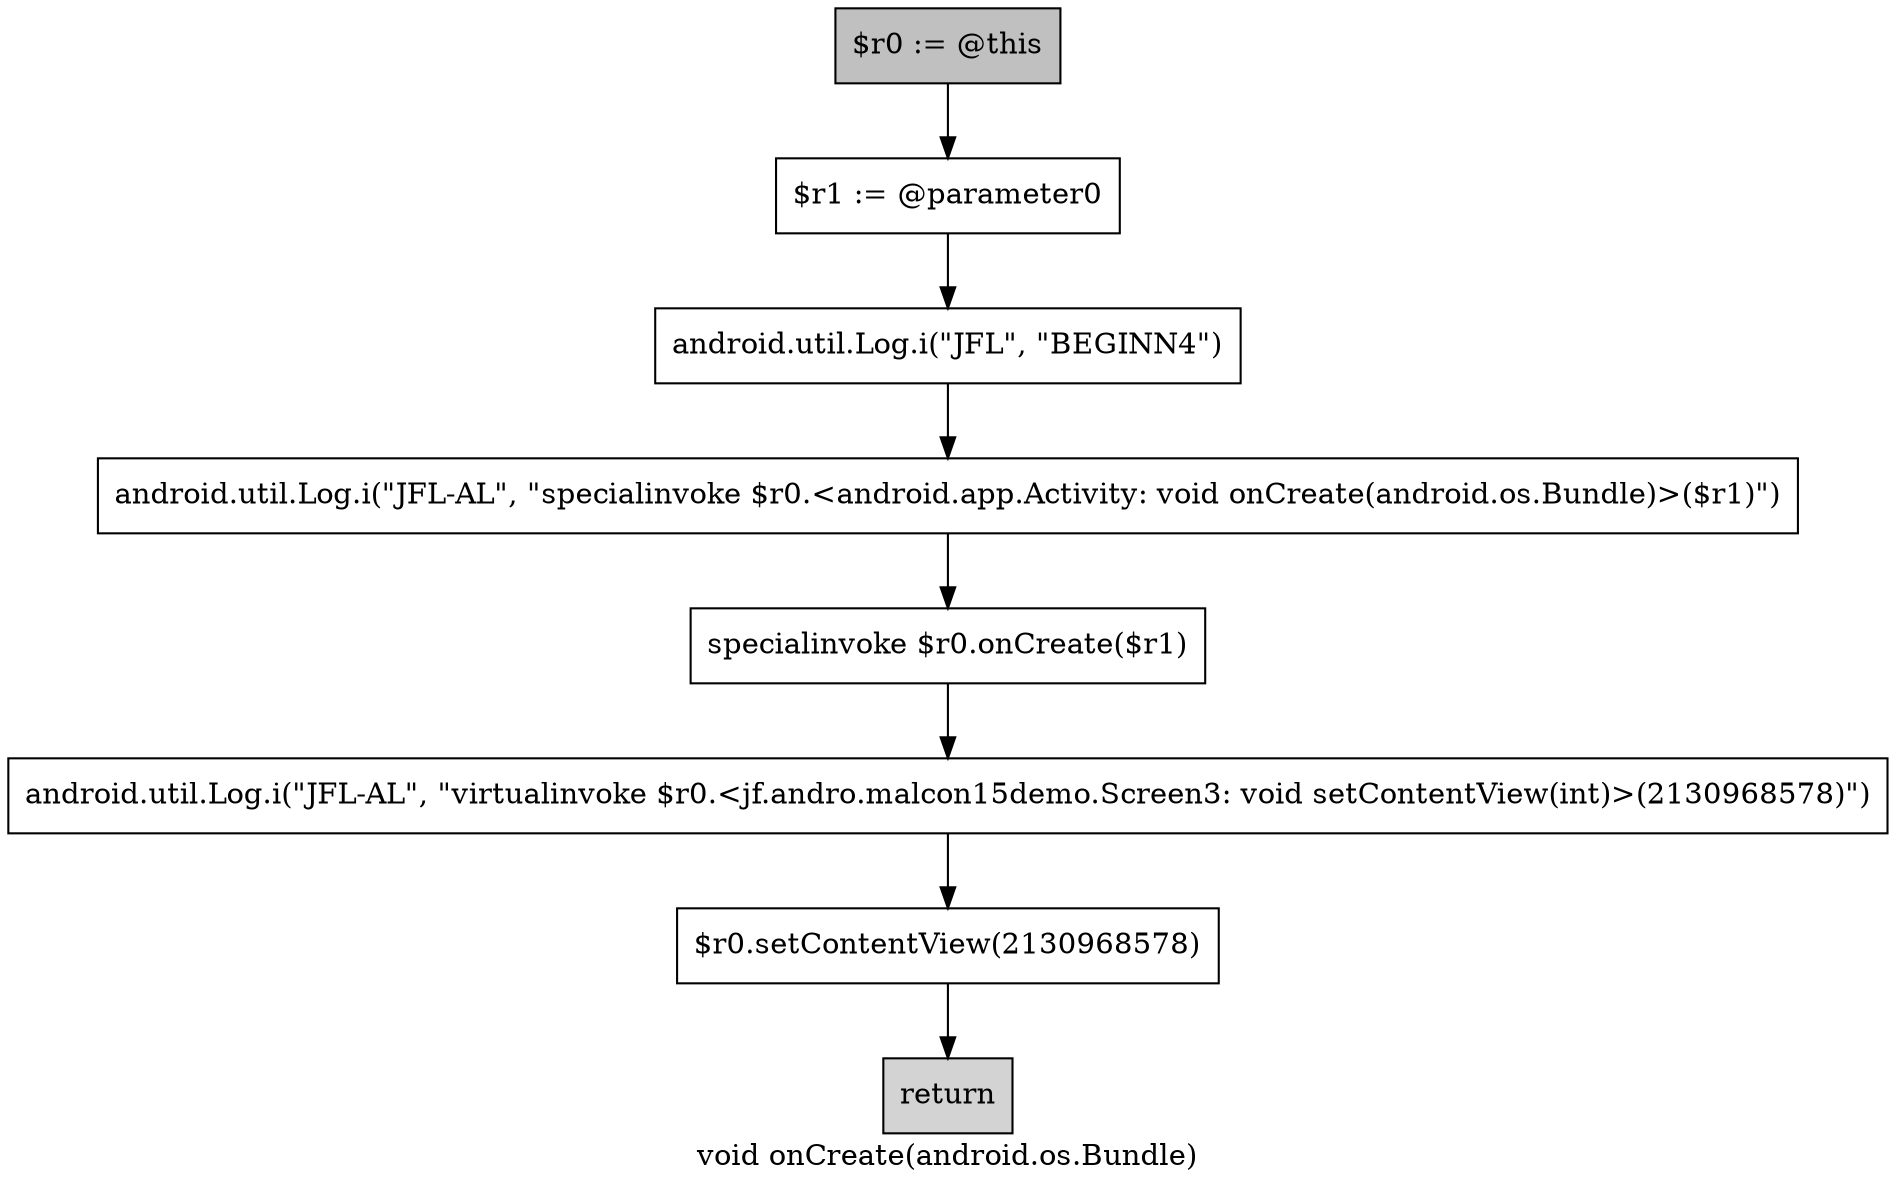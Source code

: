 digraph "<jf.andro.malcon15demo.Screen3: void onCreate(android.os.Bundle)>" {
    label="void onCreate(android.os.Bundle)";
    node [shape=box];
    "0" [method=5328,key=1558079303,style=filled,fillcolor=gray,label="$r0 := @this",];
    "1" [method=5328,key=58488213,label="$r1 := @parameter0",];
    "0"->"1";
    "2" [method=5328,key=708613859,invoke_target="<android.util.Log: int i(java.lang.String,java.lang.String)>",invoke_real="<android.util.Log: int i(java.lang.String,java.lang.String)>",label="android.util.Log.i(\"JFL\", \"BEGINN4\")",];
    "1"->"2";
    "3" [method=5328,key=365625031,invoke_target="<android.util.Log: int i(java.lang.String,java.lang.String)>",invoke_real="<android.util.Log: int i(java.lang.String,java.lang.String)>",label="android.util.Log.i(\"JFL-AL\", \"specialinvoke $r0.<android.app.Activity: void onCreate(android.os.Bundle)>($r1)\")",];
    "2"->"3";
    "4" [method=5328,key=1632497828,invoke_target="<android.app.Activity: void onCreate(android.os.Bundle)>",invoke_real="<android.app.Activity: void onCreate(android.os.Bundle)>",label="specialinvoke $r0.onCreate($r1)",];
    "3"->"4";
    "5" [method=5328,key=1531200408,invoke_target="<android.util.Log: int i(java.lang.String,java.lang.String)>",invoke_real="<android.util.Log: int i(java.lang.String,java.lang.String)>",label="android.util.Log.i(\"JFL-AL\", \"virtualinvoke $r0.<jf.andro.malcon15demo.Screen3: void setContentView(int)>(2130968578)\")",];
    "4"->"5";
    "6" [method=5328,key=764826684,invoke_target="<jf.andro.malcon15demo.Screen3: void setContentView(int)>",invoke_real="<jf.andro.malcon15demo.Screen3: void setContentView(int)>",label="$r0.setContentView(2130968578)",];
    "5"->"6";
    "7" [method=5328,key=1940055334,style=filled,fillcolor=lightgray,label="return",];
    "6"->"7";
}
